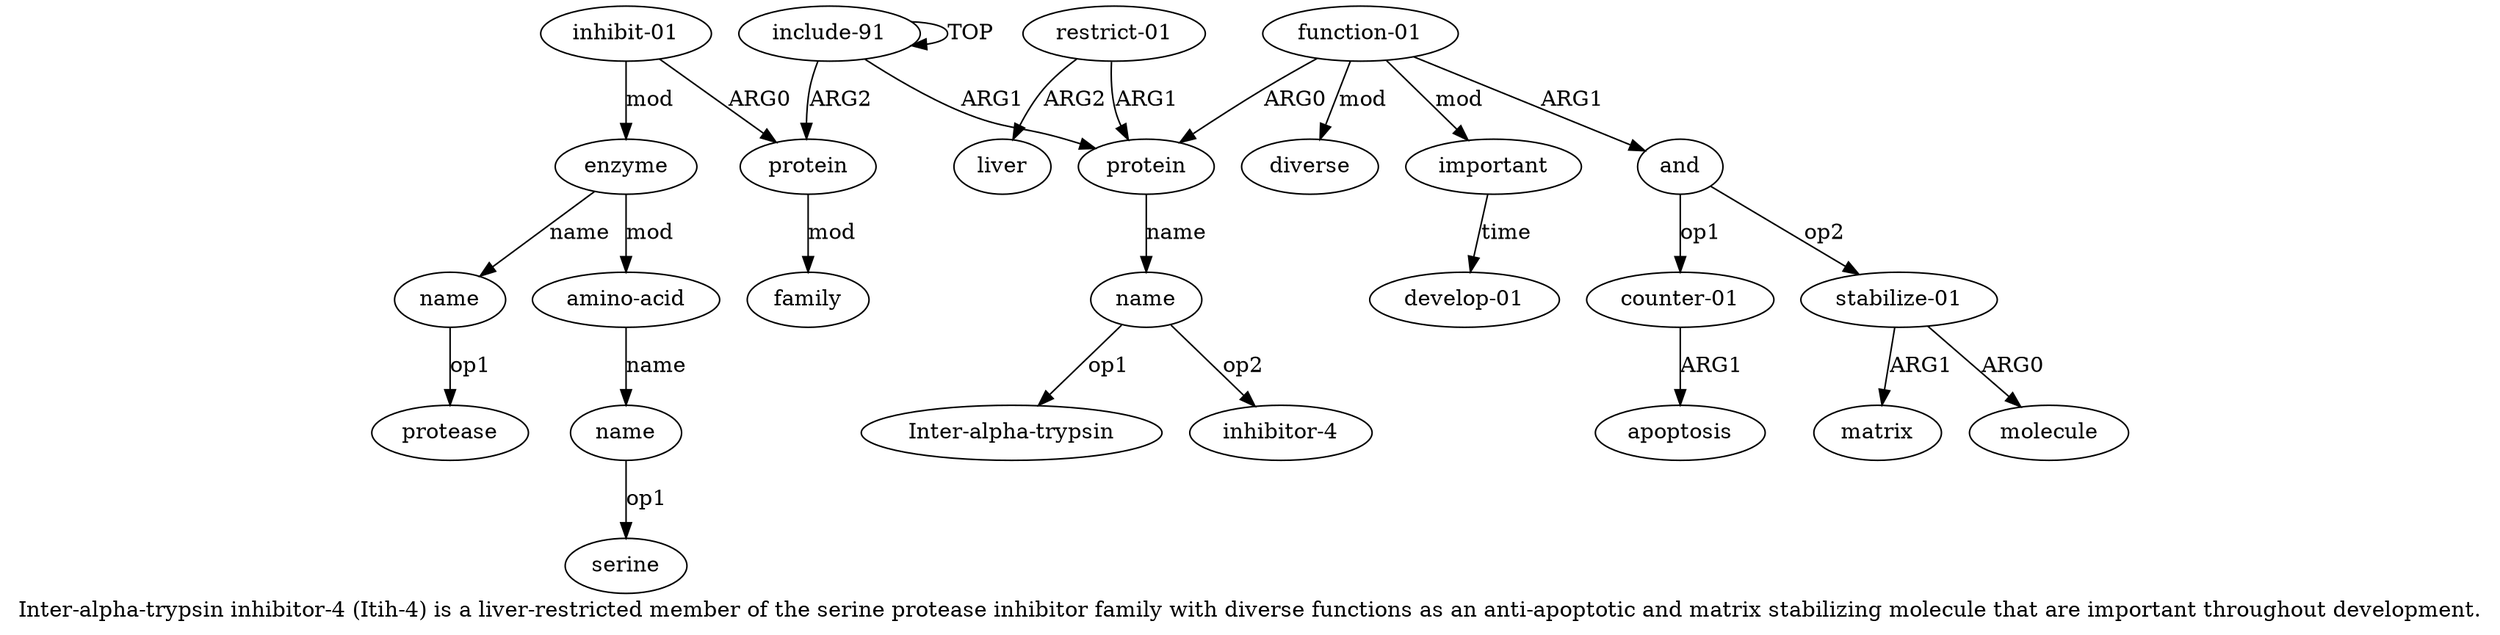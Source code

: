 digraph  {
	graph [label="Inter-alpha-trypsin inhibitor-4 (Itih-4) is a liver-restricted member of the serine protease inhibitor family with diverse functions \
as an anti-apoptotic and matrix stabilizing molecule that are important throughout development."];
	node [label="\N"];
	a20	 [color=black,
		gold_ind=20,
		gold_label=name,
		label=name,
		test_ind=20,
		test_label=name];
	"a20 serine"	 [color=black,
		gold_ind=-1,
		gold_label=serine,
		label=serine,
		test_ind=-1,
		test_label=serine];
	a20 -> "a20 serine" [key=0,
	color=black,
	gold_label=op1,
	label=op1,
	test_label=op1];
a21 [color=black,
	gold_ind=21,
	gold_label=family,
	label=family,
	test_ind=21,
	test_label=family];
"a18 protease" [color=black,
	gold_ind=-1,
	gold_label=protease,
	label=protease,
	test_ind=-1,
	test_label=protease];
"a2 inhibitor-4" [color=black,
	gold_ind=-1,
	gold_label="inhibitor-4",
	label="inhibitor-4",
	test_ind=-1,
	test_label="inhibitor-4"];
a15 [color=black,
	gold_ind=15,
	gold_label=protein,
	label=protein,
	test_ind=15,
	test_label=protein];
a15 -> a21 [key=0,
color=black,
gold_label=mod,
label=mod,
test_label=mod];
a14 [color=black,
gold_ind=14,
gold_label=diverse,
label=diverse,
test_ind=14,
test_label=diverse];
a17 [color=black,
gold_ind=17,
gold_label=enzyme,
label=enzyme,
test_ind=17,
test_label=enzyme];
a19 [color=black,
gold_ind=19,
gold_label="amino-acid",
label="amino-acid",
test_ind=19,
test_label="amino-acid"];
a17 -> a19 [key=0,
color=black,
gold_label=mod,
label=mod,
test_label=mod];
a18 [color=black,
gold_ind=18,
gold_label=name,
label=name,
test_ind=18,
test_label=name];
a17 -> a18 [key=0,
color=black,
gold_label=name,
label=name,
test_label=name];
a16 [color=black,
gold_ind=16,
gold_label="inhibit-01",
label="inhibit-01",
test_ind=16,
test_label="inhibit-01"];
a16 -> a15 [key=0,
color=black,
gold_label=ARG0,
label=ARG0,
test_label=ARG0];
a16 -> a17 [key=0,
color=black,
gold_label=mod,
label=mod,
test_label=mod];
a11 [color=black,
gold_ind=11,
gold_label=matrix,
label=matrix,
test_ind=11,
test_label=matrix];
a10 [color=black,
gold_ind=10,
gold_label=molecule,
label=molecule,
test_ind=10,
test_label=molecule];
a13 [color=black,
gold_ind=13,
gold_label="develop-01",
label="develop-01",
test_ind=13,
test_label="develop-01"];
a12 [color=black,
gold_ind=12,
gold_label=important,
label=important,
test_ind=12,
test_label=important];
a12 -> a13 [key=0,
color=black,
gold_label=time,
label=time,
test_label=time];
"a2 Inter-alpha-trypsin" [color=black,
gold_ind=-1,
gold_label="Inter-alpha-trypsin",
label="Inter-alpha-trypsin",
test_ind=-1,
test_label="Inter-alpha-trypsin"];
a19 -> a20 [key=0,
color=black,
gold_label=name,
label=name,
test_label=name];
a18 -> "a18 protease" [key=0,
color=black,
gold_label=op1,
label=op1,
test_label=op1];
a1 [color=black,
gold_ind=1,
gold_label=protein,
label=protein,
test_ind=1,
test_label=protein];
a2 [color=black,
gold_ind=2,
gold_label=name,
label=name,
test_ind=2,
test_label=name];
a1 -> a2 [key=0,
color=black,
gold_label=name,
label=name,
test_label=name];
a0 [color=black,
gold_ind=0,
gold_label="include-91",
label="include-91",
test_ind=0,
test_label="include-91"];
a0 -> a15 [key=0,
color=black,
gold_label=ARG2,
label=ARG2,
test_label=ARG2];
a0 -> a1 [key=0,
color=black,
gold_label=ARG1,
label=ARG1,
test_label=ARG1];
a0 -> a0 [key=0,
color=black,
gold_label=TOP,
label=TOP,
test_label=TOP];
a3 [color=black,
gold_ind=3,
gold_label="restrict-01",
label="restrict-01",
test_ind=3,
test_label="restrict-01"];
a3 -> a1 [key=0,
color=black,
gold_label=ARG1,
label=ARG1,
test_label=ARG1];
a4 [color=black,
gold_ind=4,
gold_label=liver,
label=liver,
test_ind=4,
test_label=liver];
a3 -> a4 [key=0,
color=black,
gold_label=ARG2,
label=ARG2,
test_label=ARG2];
a2 -> "a2 inhibitor-4" [key=0,
color=black,
gold_label=op2,
label=op2,
test_label=op2];
a2 -> "a2 Inter-alpha-trypsin" [key=0,
color=black,
gold_label=op1,
label=op1,
test_label=op1];
a5 [color=black,
gold_ind=5,
gold_label="function-01",
label="function-01",
test_ind=5,
test_label="function-01"];
a5 -> a14 [key=0,
color=black,
gold_label=mod,
label=mod,
test_label=mod];
a5 -> a12 [key=0,
color=black,
gold_label=mod,
label=mod,
test_label=mod];
a5 -> a1 [key=0,
color=black,
gold_label=ARG0,
label=ARG0,
test_label=ARG0];
a6 [color=black,
gold_ind=6,
gold_label=and,
label=and,
test_ind=6,
test_label=and];
a5 -> a6 [key=0,
color=black,
gold_label=ARG1,
label=ARG1,
test_label=ARG1];
a7 [color=black,
gold_ind=7,
gold_label="counter-01",
label="counter-01",
test_ind=7,
test_label="counter-01"];
a8 [color=black,
gold_ind=8,
gold_label=apoptosis,
label=apoptosis,
test_ind=8,
test_label=apoptosis];
a7 -> a8 [key=0,
color=black,
gold_label=ARG1,
label=ARG1,
test_label=ARG1];
a6 -> a7 [key=0,
color=black,
gold_label=op1,
label=op1,
test_label=op1];
a9 [color=black,
gold_ind=9,
gold_label="stabilize-01",
label="stabilize-01",
test_ind=9,
test_label="stabilize-01"];
a6 -> a9 [key=0,
color=black,
gold_label=op2,
label=op2,
test_label=op2];
a9 -> a11 [key=0,
color=black,
gold_label=ARG1,
label=ARG1,
test_label=ARG1];
a9 -> a10 [key=0,
color=black,
gold_label=ARG0,
label=ARG0,
test_label=ARG0];
}
